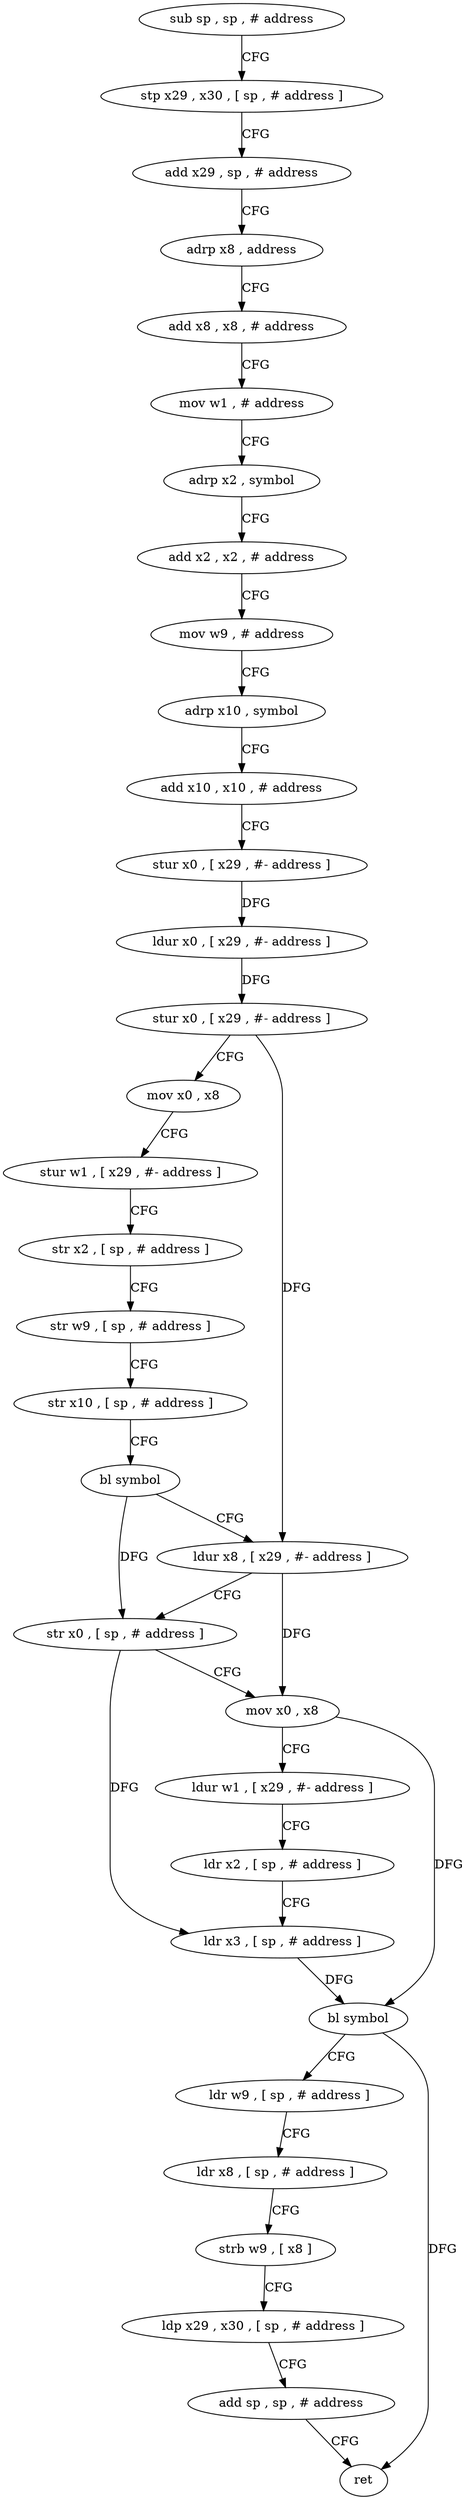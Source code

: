 digraph "func" {
"4204636" [label = "sub sp , sp , # address" ]
"4204640" [label = "stp x29 , x30 , [ sp , # address ]" ]
"4204644" [label = "add x29 , sp , # address" ]
"4204648" [label = "adrp x8 , address" ]
"4204652" [label = "add x8 , x8 , # address" ]
"4204656" [label = "mov w1 , # address" ]
"4204660" [label = "adrp x2 , symbol" ]
"4204664" [label = "add x2 , x2 , # address" ]
"4204668" [label = "mov w9 , # address" ]
"4204672" [label = "adrp x10 , symbol" ]
"4204676" [label = "add x10 , x10 , # address" ]
"4204680" [label = "stur x0 , [ x29 , #- address ]" ]
"4204684" [label = "ldur x0 , [ x29 , #- address ]" ]
"4204688" [label = "stur x0 , [ x29 , #- address ]" ]
"4204692" [label = "mov x0 , x8" ]
"4204696" [label = "stur w1 , [ x29 , #- address ]" ]
"4204700" [label = "str x2 , [ sp , # address ]" ]
"4204704" [label = "str w9 , [ sp , # address ]" ]
"4204708" [label = "str x10 , [ sp , # address ]" ]
"4204712" [label = "bl symbol" ]
"4204716" [label = "ldur x8 , [ x29 , #- address ]" ]
"4204720" [label = "str x0 , [ sp , # address ]" ]
"4204724" [label = "mov x0 , x8" ]
"4204728" [label = "ldur w1 , [ x29 , #- address ]" ]
"4204732" [label = "ldr x2 , [ sp , # address ]" ]
"4204736" [label = "ldr x3 , [ sp , # address ]" ]
"4204740" [label = "bl symbol" ]
"4204744" [label = "ldr w9 , [ sp , # address ]" ]
"4204748" [label = "ldr x8 , [ sp , # address ]" ]
"4204752" [label = "strb w9 , [ x8 ]" ]
"4204756" [label = "ldp x29 , x30 , [ sp , # address ]" ]
"4204760" [label = "add sp , sp , # address" ]
"4204764" [label = "ret" ]
"4204636" -> "4204640" [ label = "CFG" ]
"4204640" -> "4204644" [ label = "CFG" ]
"4204644" -> "4204648" [ label = "CFG" ]
"4204648" -> "4204652" [ label = "CFG" ]
"4204652" -> "4204656" [ label = "CFG" ]
"4204656" -> "4204660" [ label = "CFG" ]
"4204660" -> "4204664" [ label = "CFG" ]
"4204664" -> "4204668" [ label = "CFG" ]
"4204668" -> "4204672" [ label = "CFG" ]
"4204672" -> "4204676" [ label = "CFG" ]
"4204676" -> "4204680" [ label = "CFG" ]
"4204680" -> "4204684" [ label = "DFG" ]
"4204684" -> "4204688" [ label = "DFG" ]
"4204688" -> "4204692" [ label = "CFG" ]
"4204688" -> "4204716" [ label = "DFG" ]
"4204692" -> "4204696" [ label = "CFG" ]
"4204696" -> "4204700" [ label = "CFG" ]
"4204700" -> "4204704" [ label = "CFG" ]
"4204704" -> "4204708" [ label = "CFG" ]
"4204708" -> "4204712" [ label = "CFG" ]
"4204712" -> "4204716" [ label = "CFG" ]
"4204712" -> "4204720" [ label = "DFG" ]
"4204716" -> "4204720" [ label = "CFG" ]
"4204716" -> "4204724" [ label = "DFG" ]
"4204720" -> "4204724" [ label = "CFG" ]
"4204720" -> "4204736" [ label = "DFG" ]
"4204724" -> "4204728" [ label = "CFG" ]
"4204724" -> "4204740" [ label = "DFG" ]
"4204728" -> "4204732" [ label = "CFG" ]
"4204732" -> "4204736" [ label = "CFG" ]
"4204736" -> "4204740" [ label = "DFG" ]
"4204740" -> "4204744" [ label = "CFG" ]
"4204740" -> "4204764" [ label = "DFG" ]
"4204744" -> "4204748" [ label = "CFG" ]
"4204748" -> "4204752" [ label = "CFG" ]
"4204752" -> "4204756" [ label = "CFG" ]
"4204756" -> "4204760" [ label = "CFG" ]
"4204760" -> "4204764" [ label = "CFG" ]
}
